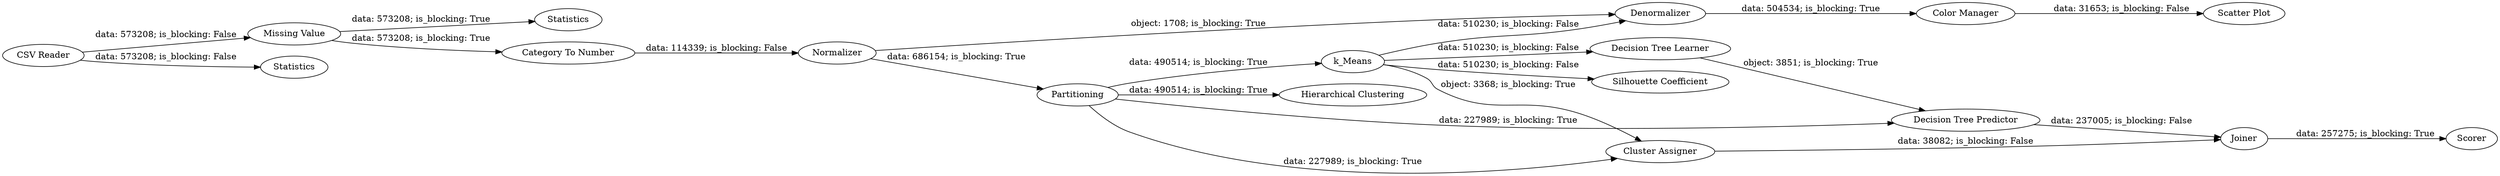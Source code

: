 digraph {
	"-1495368158142160077_14" [label=Statistics]
	"-1495368158142160077_12" [label=Statistics]
	"-1495368158142160077_13" [label=Normalizer]
	"-1495368158142160077_19" [label=Scorer]
	"-1495368158142160077_2" [label="Missing Value"]
	"-1495368158142160077_20" [label=Denormalizer]
	"-1495368158142160077_8" [label="Hierarchical Clustering"]
	"-1495368158142160077_17" [label="Decision Tree Predictor"]
	"-1495368158142160077_1" [label="CSV Reader"]
	"-1495368158142160077_9" [label=k_Means]
	"-1495368158142160077_16" [label="Decision Tree Learner"]
	"-1495368158142160077_10" [label="Cluster Assigner"]
	"-1495368158142160077_15" [label="Silhouette Coefficient"]
	"-1495368158142160077_18" [label=Joiner]
	"-1495368158142160077_7" [label=Partitioning]
	"-1495368158142160077_21" [label="Scatter Plot"]
	"-1495368158142160077_3" [label="Category To Number"]
	"-1495368158142160077_22" [label="Color Manager"]
	"-1495368158142160077_9" -> "-1495368158142160077_16" [label="data: 510230; is_blocking: False"]
	"-1495368158142160077_7" -> "-1495368158142160077_10" [label="data: 227989; is_blocking: True"]
	"-1495368158142160077_9" -> "-1495368158142160077_10" [label="object: 3368; is_blocking: True"]
	"-1495368158142160077_7" -> "-1495368158142160077_9" [label="data: 490514; is_blocking: True"]
	"-1495368158142160077_3" -> "-1495368158142160077_13" [label="data: 114339; is_blocking: False"]
	"-1495368158142160077_2" -> "-1495368158142160077_3" [label="data: 573208; is_blocking: True"]
	"-1495368158142160077_10" -> "-1495368158142160077_18" [label="data: 38082; is_blocking: False"]
	"-1495368158142160077_1" -> "-1495368158142160077_12" [label="data: 573208; is_blocking: False"]
	"-1495368158142160077_22" -> "-1495368158142160077_21" [label="data: 31653; is_blocking: False"]
	"-1495368158142160077_9" -> "-1495368158142160077_15" [label="data: 510230; is_blocking: False"]
	"-1495368158142160077_17" -> "-1495368158142160077_18" [label="data: 237005; is_blocking: False"]
	"-1495368158142160077_7" -> "-1495368158142160077_17" [label="data: 227989; is_blocking: True"]
	"-1495368158142160077_1" -> "-1495368158142160077_2" [label="data: 573208; is_blocking: False"]
	"-1495368158142160077_2" -> "-1495368158142160077_14" [label="data: 573208; is_blocking: True"]
	"-1495368158142160077_16" -> "-1495368158142160077_17" [label="object: 3851; is_blocking: True"]
	"-1495368158142160077_7" -> "-1495368158142160077_8" [label="data: 490514; is_blocking: True"]
	"-1495368158142160077_13" -> "-1495368158142160077_7" [label="data: 686154; is_blocking: True"]
	"-1495368158142160077_20" -> "-1495368158142160077_22" [label="data: 504534; is_blocking: True"]
	"-1495368158142160077_13" -> "-1495368158142160077_20" [label="object: 1708; is_blocking: True"]
	"-1495368158142160077_18" -> "-1495368158142160077_19" [label="data: 257275; is_blocking: True"]
	"-1495368158142160077_9" -> "-1495368158142160077_20" [label="data: 510230; is_blocking: False"]
	rankdir=LR
}
